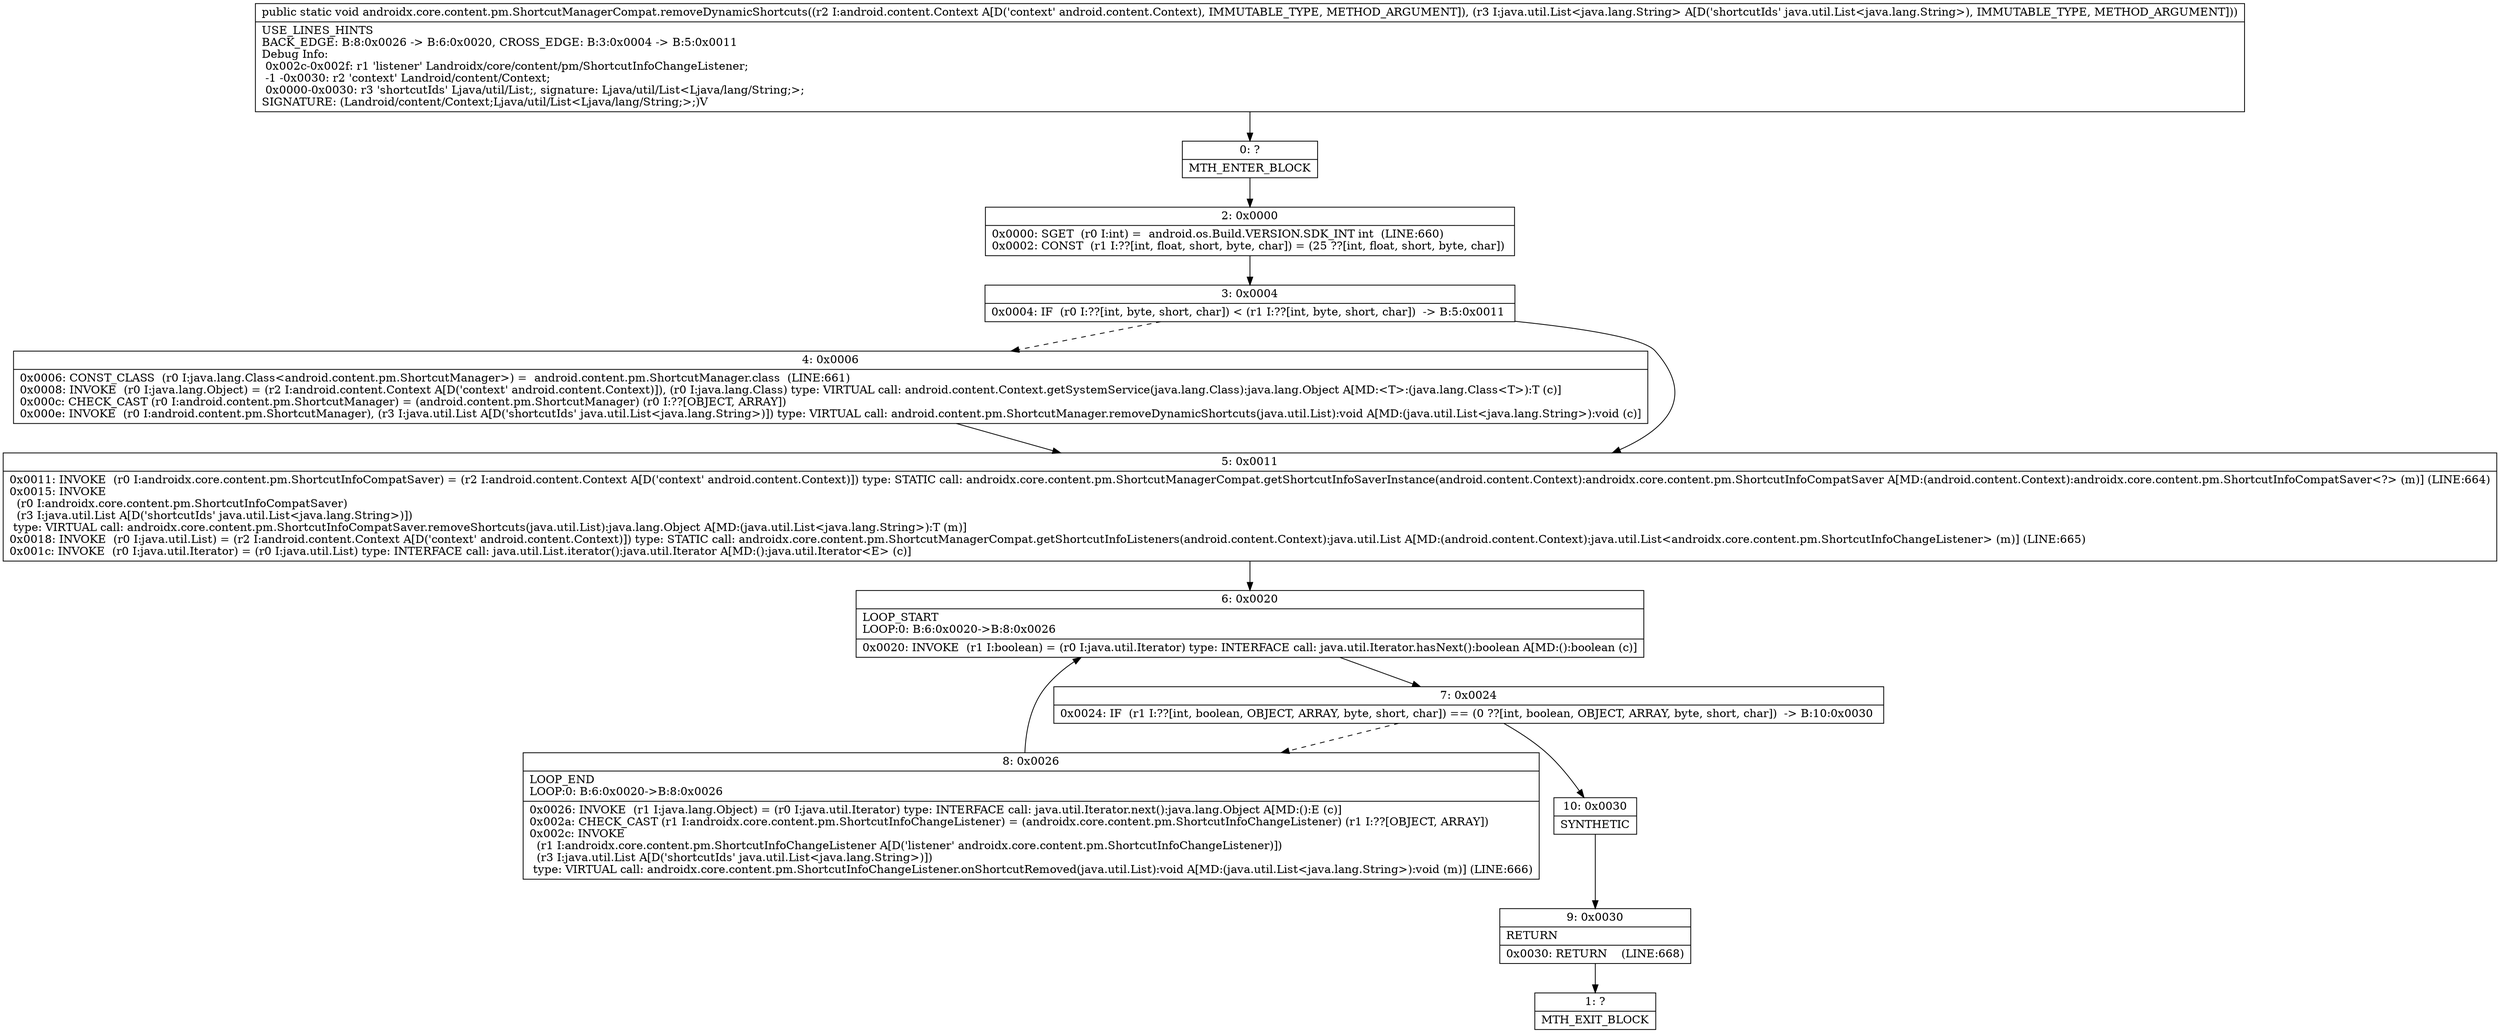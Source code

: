 digraph "CFG forandroidx.core.content.pm.ShortcutManagerCompat.removeDynamicShortcuts(Landroid\/content\/Context;Ljava\/util\/List;)V" {
Node_0 [shape=record,label="{0\:\ ?|MTH_ENTER_BLOCK\l}"];
Node_2 [shape=record,label="{2\:\ 0x0000|0x0000: SGET  (r0 I:int) =  android.os.Build.VERSION.SDK_INT int  (LINE:660)\l0x0002: CONST  (r1 I:??[int, float, short, byte, char]) = (25 ??[int, float, short, byte, char]) \l}"];
Node_3 [shape=record,label="{3\:\ 0x0004|0x0004: IF  (r0 I:??[int, byte, short, char]) \< (r1 I:??[int, byte, short, char])  \-\> B:5:0x0011 \l}"];
Node_4 [shape=record,label="{4\:\ 0x0006|0x0006: CONST_CLASS  (r0 I:java.lang.Class\<android.content.pm.ShortcutManager\>) =  android.content.pm.ShortcutManager.class  (LINE:661)\l0x0008: INVOKE  (r0 I:java.lang.Object) = (r2 I:android.content.Context A[D('context' android.content.Context)]), (r0 I:java.lang.Class) type: VIRTUAL call: android.content.Context.getSystemService(java.lang.Class):java.lang.Object A[MD:\<T\>:(java.lang.Class\<T\>):T (c)]\l0x000c: CHECK_CAST (r0 I:android.content.pm.ShortcutManager) = (android.content.pm.ShortcutManager) (r0 I:??[OBJECT, ARRAY]) \l0x000e: INVOKE  (r0 I:android.content.pm.ShortcutManager), (r3 I:java.util.List A[D('shortcutIds' java.util.List\<java.lang.String\>)]) type: VIRTUAL call: android.content.pm.ShortcutManager.removeDynamicShortcuts(java.util.List):void A[MD:(java.util.List\<java.lang.String\>):void (c)]\l}"];
Node_5 [shape=record,label="{5\:\ 0x0011|0x0011: INVOKE  (r0 I:androidx.core.content.pm.ShortcutInfoCompatSaver) = (r2 I:android.content.Context A[D('context' android.content.Context)]) type: STATIC call: androidx.core.content.pm.ShortcutManagerCompat.getShortcutInfoSaverInstance(android.content.Context):androidx.core.content.pm.ShortcutInfoCompatSaver A[MD:(android.content.Context):androidx.core.content.pm.ShortcutInfoCompatSaver\<?\> (m)] (LINE:664)\l0x0015: INVOKE  \l  (r0 I:androidx.core.content.pm.ShortcutInfoCompatSaver)\l  (r3 I:java.util.List A[D('shortcutIds' java.util.List\<java.lang.String\>)])\l type: VIRTUAL call: androidx.core.content.pm.ShortcutInfoCompatSaver.removeShortcuts(java.util.List):java.lang.Object A[MD:(java.util.List\<java.lang.String\>):T (m)]\l0x0018: INVOKE  (r0 I:java.util.List) = (r2 I:android.content.Context A[D('context' android.content.Context)]) type: STATIC call: androidx.core.content.pm.ShortcutManagerCompat.getShortcutInfoListeners(android.content.Context):java.util.List A[MD:(android.content.Context):java.util.List\<androidx.core.content.pm.ShortcutInfoChangeListener\> (m)] (LINE:665)\l0x001c: INVOKE  (r0 I:java.util.Iterator) = (r0 I:java.util.List) type: INTERFACE call: java.util.List.iterator():java.util.Iterator A[MD:():java.util.Iterator\<E\> (c)]\l}"];
Node_6 [shape=record,label="{6\:\ 0x0020|LOOP_START\lLOOP:0: B:6:0x0020\-\>B:8:0x0026\l|0x0020: INVOKE  (r1 I:boolean) = (r0 I:java.util.Iterator) type: INTERFACE call: java.util.Iterator.hasNext():boolean A[MD:():boolean (c)]\l}"];
Node_7 [shape=record,label="{7\:\ 0x0024|0x0024: IF  (r1 I:??[int, boolean, OBJECT, ARRAY, byte, short, char]) == (0 ??[int, boolean, OBJECT, ARRAY, byte, short, char])  \-\> B:10:0x0030 \l}"];
Node_8 [shape=record,label="{8\:\ 0x0026|LOOP_END\lLOOP:0: B:6:0x0020\-\>B:8:0x0026\l|0x0026: INVOKE  (r1 I:java.lang.Object) = (r0 I:java.util.Iterator) type: INTERFACE call: java.util.Iterator.next():java.lang.Object A[MD:():E (c)]\l0x002a: CHECK_CAST (r1 I:androidx.core.content.pm.ShortcutInfoChangeListener) = (androidx.core.content.pm.ShortcutInfoChangeListener) (r1 I:??[OBJECT, ARRAY]) \l0x002c: INVOKE  \l  (r1 I:androidx.core.content.pm.ShortcutInfoChangeListener A[D('listener' androidx.core.content.pm.ShortcutInfoChangeListener)])\l  (r3 I:java.util.List A[D('shortcutIds' java.util.List\<java.lang.String\>)])\l type: VIRTUAL call: androidx.core.content.pm.ShortcutInfoChangeListener.onShortcutRemoved(java.util.List):void A[MD:(java.util.List\<java.lang.String\>):void (m)] (LINE:666)\l}"];
Node_10 [shape=record,label="{10\:\ 0x0030|SYNTHETIC\l}"];
Node_9 [shape=record,label="{9\:\ 0x0030|RETURN\l|0x0030: RETURN    (LINE:668)\l}"];
Node_1 [shape=record,label="{1\:\ ?|MTH_EXIT_BLOCK\l}"];
MethodNode[shape=record,label="{public static void androidx.core.content.pm.ShortcutManagerCompat.removeDynamicShortcuts((r2 I:android.content.Context A[D('context' android.content.Context), IMMUTABLE_TYPE, METHOD_ARGUMENT]), (r3 I:java.util.List\<java.lang.String\> A[D('shortcutIds' java.util.List\<java.lang.String\>), IMMUTABLE_TYPE, METHOD_ARGUMENT]))  | USE_LINES_HINTS\lBACK_EDGE: B:8:0x0026 \-\> B:6:0x0020, CROSS_EDGE: B:3:0x0004 \-\> B:5:0x0011\lDebug Info:\l  0x002c\-0x002f: r1 'listener' Landroidx\/core\/content\/pm\/ShortcutInfoChangeListener;\l  \-1 \-0x0030: r2 'context' Landroid\/content\/Context;\l  0x0000\-0x0030: r3 'shortcutIds' Ljava\/util\/List;, signature: Ljava\/util\/List\<Ljava\/lang\/String;\>;\lSIGNATURE: (Landroid\/content\/Context;Ljava\/util\/List\<Ljava\/lang\/String;\>;)V\l}"];
MethodNode -> Node_0;Node_0 -> Node_2;
Node_2 -> Node_3;
Node_3 -> Node_4[style=dashed];
Node_3 -> Node_5;
Node_4 -> Node_5;
Node_5 -> Node_6;
Node_6 -> Node_7;
Node_7 -> Node_8[style=dashed];
Node_7 -> Node_10;
Node_8 -> Node_6;
Node_10 -> Node_9;
Node_9 -> Node_1;
}

